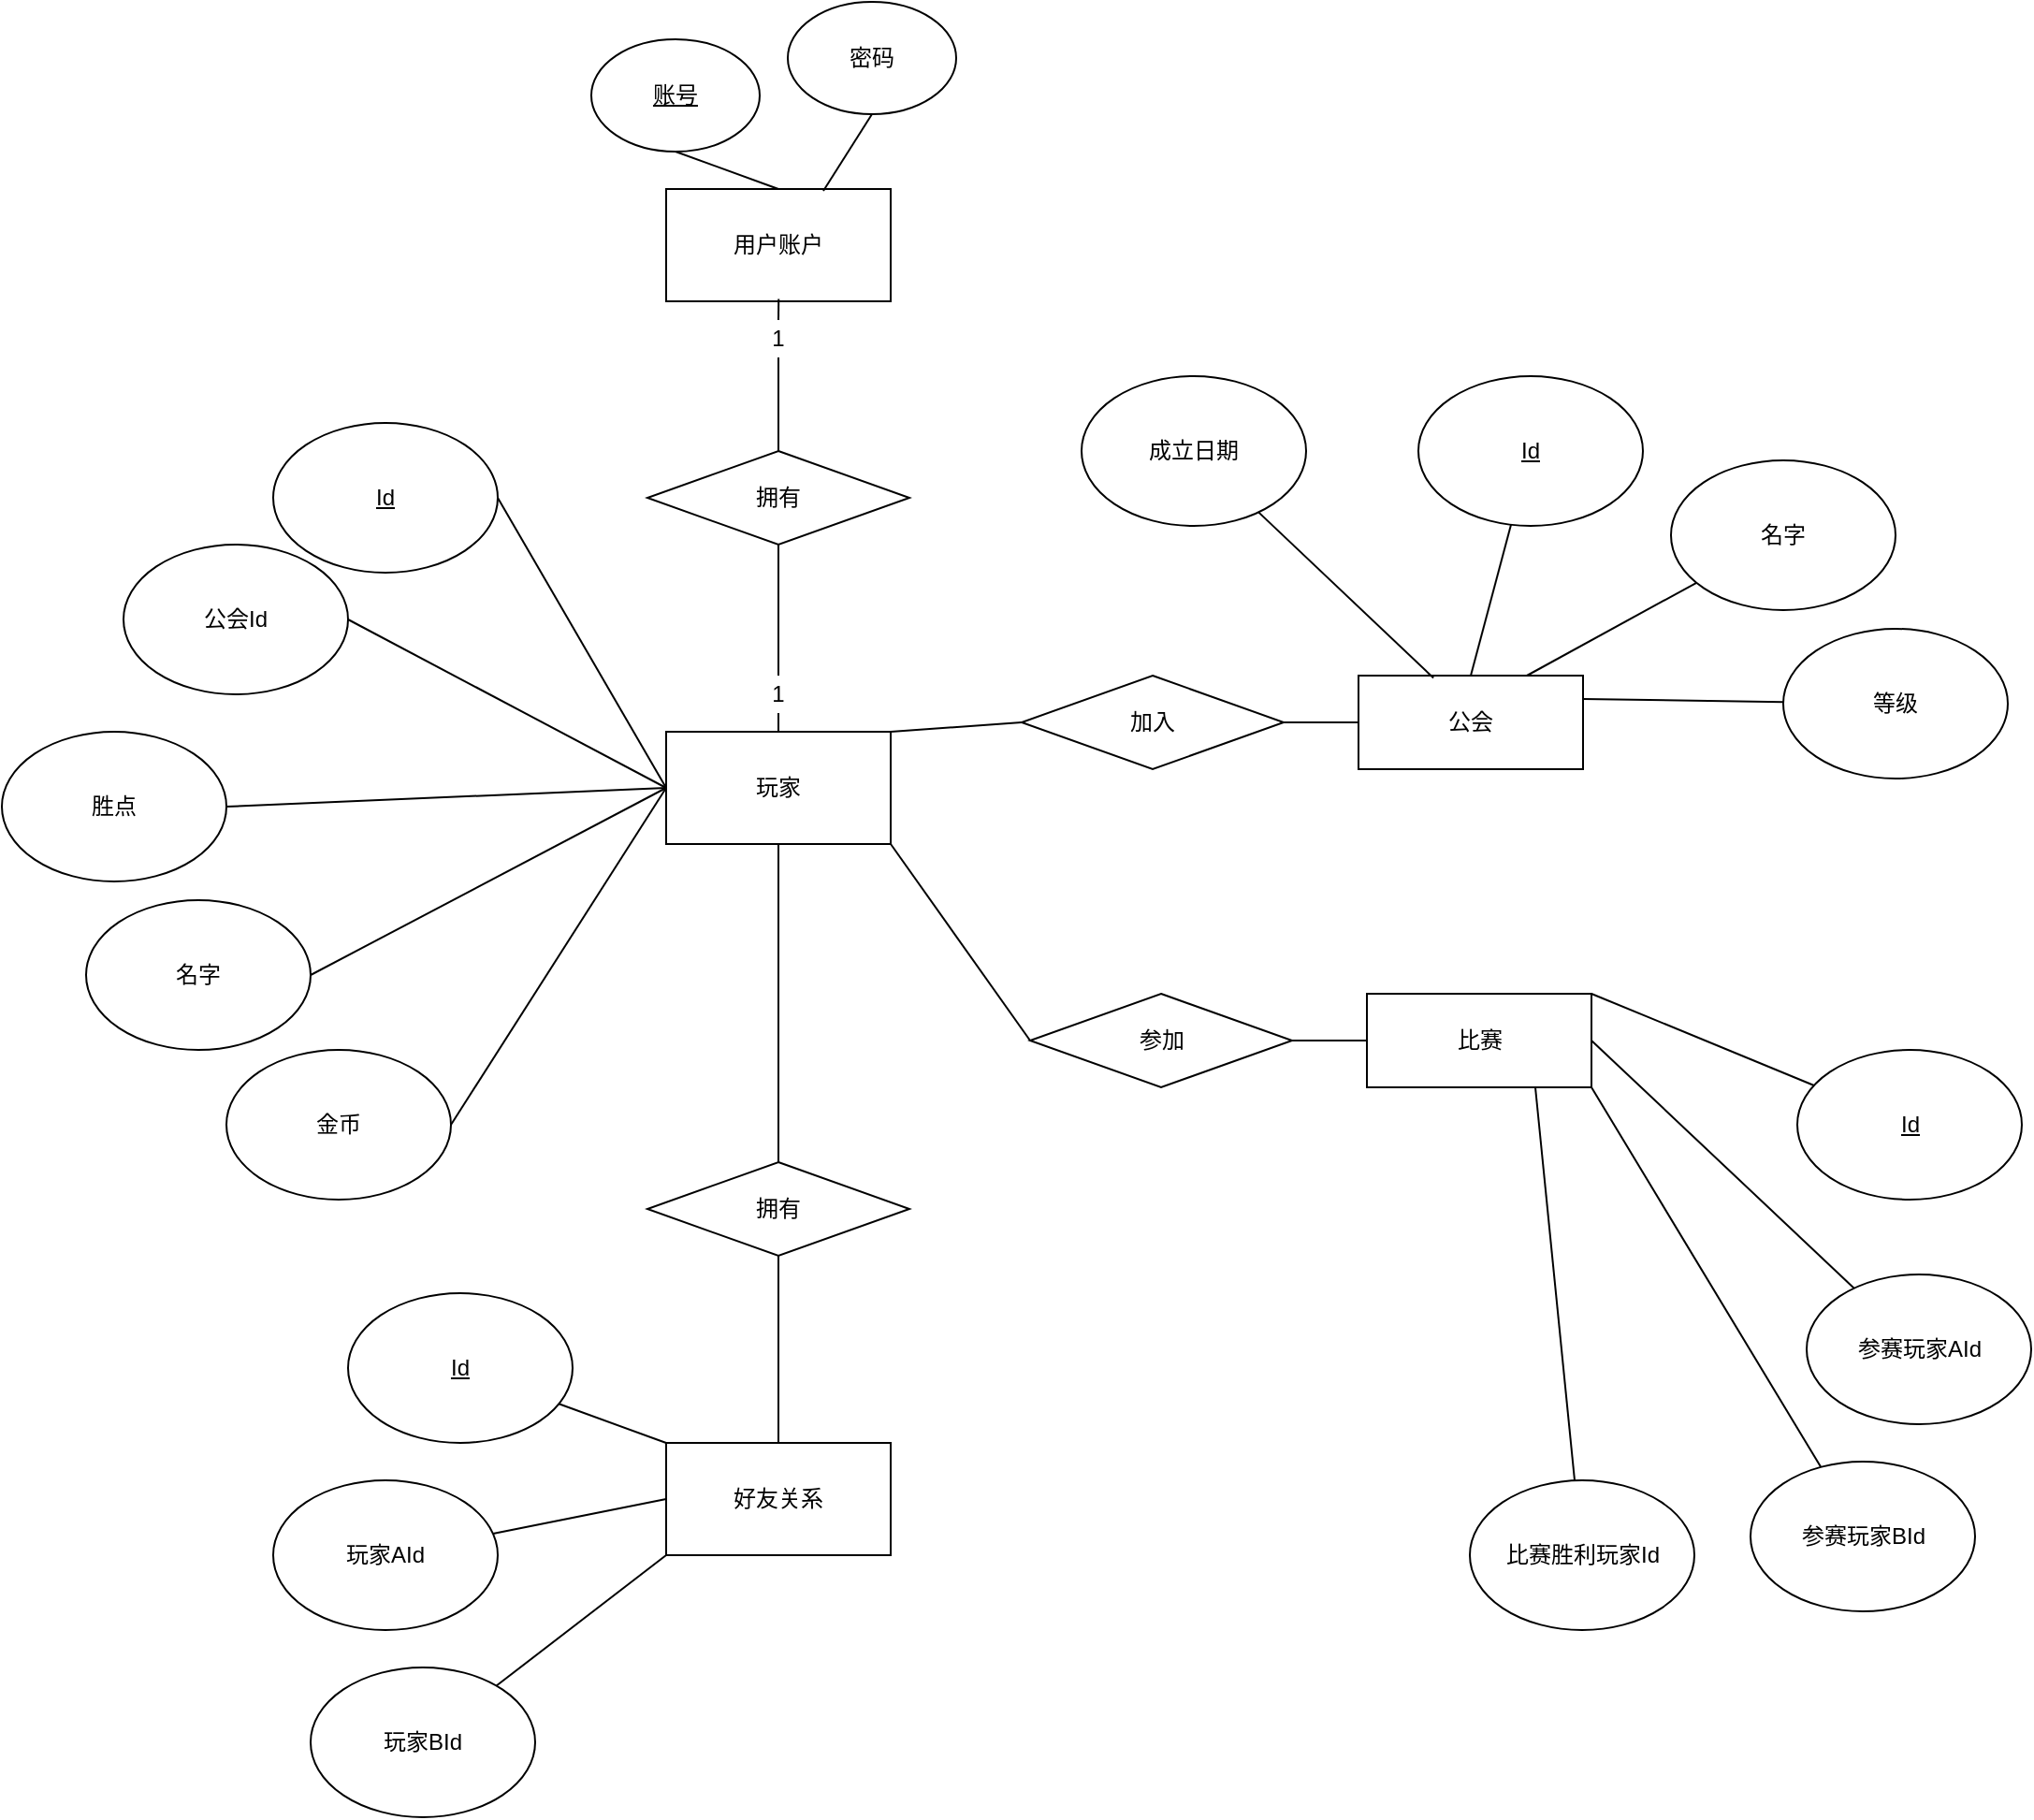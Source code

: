 <mxfile version="14.4.7" type="github">
  <diagram id="R2lEEEUBdFMjLlhIrx00" name="Page-1">
    <mxGraphModel dx="2838" dy="1212" grid="1" gridSize="10" guides="1" tooltips="1" connect="1" arrows="1" fold="1" page="1" pageScale="1" pageWidth="850" pageHeight="1100" math="0" shadow="0" extFonts="Permanent Marker^https://fonts.googleapis.com/css?family=Permanent+Marker">
      <root>
        <mxCell id="0" />
        <mxCell id="1" parent="0" />
        <mxCell id="vkFkrPYaUuaXuIz3o4dd-1" value="玩家" style="rounded=0;whiteSpace=wrap;html=1;" vertex="1" parent="1">
          <mxGeometry x="-45" y="390" width="120" height="60" as="geometry" />
        </mxCell>
        <mxCell id="vkFkrPYaUuaXuIz3o4dd-2" value="用户账户" style="rounded=0;whiteSpace=wrap;html=1;" vertex="1" parent="1">
          <mxGeometry x="-45" y="100" width="120" height="60" as="geometry" />
        </mxCell>
        <mxCell id="vkFkrPYaUuaXuIz3o4dd-4" value="" style="endArrow=none;html=1;entryX=0.5;entryY=0;entryDx=0;entryDy=0;exitX=0.5;exitY=1;exitDx=0;exitDy=0;" edge="1" parent="1" source="vkFkrPYaUuaXuIz3o4dd-5" target="vkFkrPYaUuaXuIz3o4dd-2">
          <mxGeometry width="50" height="50" relative="1" as="geometry">
            <mxPoint x="15" y="130" as="sourcePoint" />
            <mxPoint x="25" y="340" as="targetPoint" />
          </mxGeometry>
        </mxCell>
        <mxCell id="vkFkrPYaUuaXuIz3o4dd-5" value="&lt;u&gt;账号&lt;/u&gt;" style="ellipse;whiteSpace=wrap;html=1;" vertex="1" parent="1">
          <mxGeometry x="-85" y="20" width="90" height="60" as="geometry" />
        </mxCell>
        <mxCell id="vkFkrPYaUuaXuIz3o4dd-7" value="" style="endArrow=none;html=1;entryX=0.7;entryY=0.017;entryDx=0;entryDy=0;exitX=0.5;exitY=1;exitDx=0;exitDy=0;entryPerimeter=0;" edge="1" parent="1" source="vkFkrPYaUuaXuIz3o4dd-8" target="vkFkrPYaUuaXuIz3o4dd-2">
          <mxGeometry width="50" height="50" relative="1" as="geometry">
            <mxPoint x="120" y="110" as="sourcePoint" />
            <mxPoint x="120" y="150" as="targetPoint" />
          </mxGeometry>
        </mxCell>
        <mxCell id="vkFkrPYaUuaXuIz3o4dd-8" value="密码" style="ellipse;whiteSpace=wrap;html=1;" vertex="1" parent="1">
          <mxGeometry x="20" width="90" height="60" as="geometry" />
        </mxCell>
        <mxCell id="vkFkrPYaUuaXuIz3o4dd-9" value="" style="endArrow=none;html=1;entryX=0.5;entryY=1;entryDx=0;entryDy=0;exitX=0.5;exitY=0;exitDx=0;exitDy=0;" edge="1" parent="1" source="vkFkrPYaUuaXuIz3o4dd-13" target="vkFkrPYaUuaXuIz3o4dd-10">
          <mxGeometry width="50" height="50" relative="1" as="geometry">
            <mxPoint x="-25" y="390" as="sourcePoint" />
            <mxPoint x="25" y="340" as="targetPoint" />
          </mxGeometry>
        </mxCell>
        <mxCell id="vkFkrPYaUuaXuIz3o4dd-10" value="1" style="text;html=1;strokeColor=none;fillColor=none;align=center;verticalAlign=middle;whiteSpace=wrap;rounded=0;" vertex="1" parent="1">
          <mxGeometry x="-5" y="170" width="40" height="20" as="geometry" />
        </mxCell>
        <mxCell id="vkFkrPYaUuaXuIz3o4dd-12" value="" style="endArrow=none;html=1;entryX=0.5;entryY=0;entryDx=0;entryDy=0;exitX=0.501;exitY=0.979;exitDx=0;exitDy=0;exitPerimeter=0;" edge="1" parent="1" source="vkFkrPYaUuaXuIz3o4dd-2" target="vkFkrPYaUuaXuIz3o4dd-10">
          <mxGeometry width="50" height="50" relative="1" as="geometry">
            <mxPoint x="-5" y="300" as="sourcePoint" />
            <mxPoint x="45" y="250" as="targetPoint" />
          </mxGeometry>
        </mxCell>
        <mxCell id="vkFkrPYaUuaXuIz3o4dd-13" value="拥有" style="rhombus;whiteSpace=wrap;html=1;" vertex="1" parent="1">
          <mxGeometry x="-55" y="240" width="140" height="50" as="geometry" />
        </mxCell>
        <mxCell id="vkFkrPYaUuaXuIz3o4dd-15" value="" style="endArrow=none;html=1;exitX=0.5;exitY=1;exitDx=0;exitDy=0;entryX=0.5;entryY=0;entryDx=0;entryDy=0;" edge="1" parent="1" source="vkFkrPYaUuaXuIz3o4dd-13" target="vkFkrPYaUuaXuIz3o4dd-16">
          <mxGeometry width="50" height="50" relative="1" as="geometry">
            <mxPoint x="-48.36" y="288.8" as="sourcePoint" />
            <mxPoint x="-5" y="340" as="targetPoint" />
          </mxGeometry>
        </mxCell>
        <mxCell id="vkFkrPYaUuaXuIz3o4dd-16" value="1" style="text;html=1;strokeColor=none;fillColor=none;align=center;verticalAlign=middle;whiteSpace=wrap;rounded=0;" vertex="1" parent="1">
          <mxGeometry x="-5" y="360" width="40" height="20" as="geometry" />
        </mxCell>
        <mxCell id="vkFkrPYaUuaXuIz3o4dd-17" value="" style="endArrow=none;html=1;exitX=0.5;exitY=0;exitDx=0;exitDy=0;entryX=0.5;entryY=1;entryDx=0;entryDy=0;" edge="1" parent="1" source="vkFkrPYaUuaXuIz3o4dd-1" target="vkFkrPYaUuaXuIz3o4dd-16">
          <mxGeometry width="50" height="50" relative="1" as="geometry">
            <mxPoint x="25" y="290" as="sourcePoint" />
            <mxPoint x="15" y="360" as="targetPoint" />
          </mxGeometry>
        </mxCell>
        <mxCell id="vkFkrPYaUuaXuIz3o4dd-19" value="&lt;u&gt;Id&lt;/u&gt;" style="ellipse;whiteSpace=wrap;html=1;" vertex="1" parent="1">
          <mxGeometry x="-255" y="225" width="120" height="80" as="geometry" />
        </mxCell>
        <mxCell id="vkFkrPYaUuaXuIz3o4dd-20" value="" style="endArrow=none;html=1;exitX=1;exitY=0.5;exitDx=0;exitDy=0;entryX=0;entryY=0.5;entryDx=0;entryDy=0;" edge="1" parent="1" source="vkFkrPYaUuaXuIz3o4dd-19" target="vkFkrPYaUuaXuIz3o4dd-1">
          <mxGeometry width="50" height="50" relative="1" as="geometry">
            <mxPoint x="-55" y="350" as="sourcePoint" />
            <mxPoint x="-50" y="410" as="targetPoint" />
          </mxGeometry>
        </mxCell>
        <mxCell id="vkFkrPYaUuaXuIz3o4dd-21" value="名字" style="ellipse;whiteSpace=wrap;html=1;" vertex="1" parent="1">
          <mxGeometry x="-355" y="480" width="120" height="80" as="geometry" />
        </mxCell>
        <mxCell id="vkFkrPYaUuaXuIz3o4dd-22" value="" style="endArrow=none;html=1;exitX=1;exitY=0.5;exitDx=0;exitDy=0;entryX=0;entryY=0.5;entryDx=0;entryDy=0;" edge="1" parent="1" source="vkFkrPYaUuaXuIz3o4dd-21" target="vkFkrPYaUuaXuIz3o4dd-1">
          <mxGeometry width="50" height="50" relative="1" as="geometry">
            <mxPoint x="-45" y="440" as="sourcePoint" />
            <mxPoint x="-35" y="480" as="targetPoint" />
          </mxGeometry>
        </mxCell>
        <mxCell id="vkFkrPYaUuaXuIz3o4dd-34" value="好友关系" style="rounded=0;whiteSpace=wrap;html=1;" vertex="1" parent="1">
          <mxGeometry x="-45" y="770" width="120" height="60" as="geometry" />
        </mxCell>
        <mxCell id="vkFkrPYaUuaXuIz3o4dd-36" value="" style="endArrow=none;html=1;exitX=0;exitY=0;exitDx=0;exitDy=0;" edge="1" parent="1" source="vkFkrPYaUuaXuIz3o4dd-34" target="vkFkrPYaUuaXuIz3o4dd-37">
          <mxGeometry width="50" height="50" relative="1" as="geometry">
            <mxPoint x="235" y="650" as="sourcePoint" />
            <mxPoint x="-105" y="750" as="targetPoint" />
          </mxGeometry>
        </mxCell>
        <mxCell id="vkFkrPYaUuaXuIz3o4dd-37" value="&lt;u&gt;Id&lt;/u&gt;" style="ellipse;whiteSpace=wrap;html=1;" vertex="1" parent="1">
          <mxGeometry x="-215" y="690" width="120" height="80" as="geometry" />
        </mxCell>
        <mxCell id="vkFkrPYaUuaXuIz3o4dd-38" value="" style="endArrow=none;html=1;exitX=0;exitY=0.5;exitDx=0;exitDy=0;" edge="1" parent="1" source="vkFkrPYaUuaXuIz3o4dd-34" target="vkFkrPYaUuaXuIz3o4dd-39">
          <mxGeometry width="50" height="50" relative="1" as="geometry">
            <mxPoint x="235" y="650" as="sourcePoint" />
            <mxPoint x="-135" y="790" as="targetPoint" />
          </mxGeometry>
        </mxCell>
        <mxCell id="vkFkrPYaUuaXuIz3o4dd-39" value="玩家AId" style="ellipse;whiteSpace=wrap;html=1;" vertex="1" parent="1">
          <mxGeometry x="-255" y="790" width="120" height="80" as="geometry" />
        </mxCell>
        <mxCell id="vkFkrPYaUuaXuIz3o4dd-40" value="" style="endArrow=none;html=1;exitX=0;exitY=1;exitDx=0;exitDy=0;" edge="1" parent="1" source="vkFkrPYaUuaXuIz3o4dd-34" target="vkFkrPYaUuaXuIz3o4dd-41">
          <mxGeometry width="50" height="50" relative="1" as="geometry">
            <mxPoint x="225" y="740" as="sourcePoint" />
            <mxPoint x="-195" y="900" as="targetPoint" />
          </mxGeometry>
        </mxCell>
        <mxCell id="vkFkrPYaUuaXuIz3o4dd-41" value="玩家BId" style="ellipse;whiteSpace=wrap;html=1;" vertex="1" parent="1">
          <mxGeometry x="-235" y="890" width="120" height="80" as="geometry" />
        </mxCell>
        <mxCell id="vkFkrPYaUuaXuIz3o4dd-42" value="" style="endArrow=none;html=1;exitX=0.5;exitY=0;exitDx=0;exitDy=0;entryX=0.5;entryY=1;entryDx=0;entryDy=0;" edge="1" parent="1" source="vkFkrPYaUuaXuIz3o4dd-34" target="vkFkrPYaUuaXuIz3o4dd-44">
          <mxGeometry width="50" height="50" relative="1" as="geometry">
            <mxPoint x="470" y="750" as="sourcePoint" />
            <mxPoint x="260" y="730" as="targetPoint" />
          </mxGeometry>
        </mxCell>
        <mxCell id="vkFkrPYaUuaXuIz3o4dd-44" value="拥有" style="rhombus;whiteSpace=wrap;html=1;" vertex="1" parent="1">
          <mxGeometry x="-55" y="620" width="140" height="50" as="geometry" />
        </mxCell>
        <mxCell id="vkFkrPYaUuaXuIz3o4dd-45" value="" style="endArrow=none;html=1;exitX=0.5;exitY=0;exitDx=0;exitDy=0;entryX=0.5;entryY=1;entryDx=0;entryDy=0;" edge="1" parent="1" source="vkFkrPYaUuaXuIz3o4dd-44" target="vkFkrPYaUuaXuIz3o4dd-1">
          <mxGeometry width="50" height="50" relative="1" as="geometry">
            <mxPoint x="470" y="680" as="sourcePoint" />
            <mxPoint x="520" y="630" as="targetPoint" />
          </mxGeometry>
        </mxCell>
        <mxCell id="vkFkrPYaUuaXuIz3o4dd-47" value="比赛" style="rounded=0;whiteSpace=wrap;html=1;" vertex="1" parent="1">
          <mxGeometry x="329.5" y="530" width="120" height="50" as="geometry" />
        </mxCell>
        <mxCell id="vkFkrPYaUuaXuIz3o4dd-48" value="" style="endArrow=none;html=1;exitX=1;exitY=0;exitDx=0;exitDy=0;" edge="1" parent="1" source="vkFkrPYaUuaXuIz3o4dd-47" target="vkFkrPYaUuaXuIz3o4dd-49">
          <mxGeometry width="50" height="50" relative="1" as="geometry">
            <mxPoint x="150" y="660" as="sourcePoint" />
            <mxPoint x="410" y="670" as="targetPoint" />
          </mxGeometry>
        </mxCell>
        <mxCell id="vkFkrPYaUuaXuIz3o4dd-49" value="&lt;u&gt;Id&lt;/u&gt;" style="ellipse;whiteSpace=wrap;html=1;" vertex="1" parent="1">
          <mxGeometry x="559.5" y="560" width="120" height="80" as="geometry" />
        </mxCell>
        <mxCell id="vkFkrPYaUuaXuIz3o4dd-50" value="" style="endArrow=none;html=1;exitX=1;exitY=0.5;exitDx=0;exitDy=0;" edge="1" parent="1" source="vkFkrPYaUuaXuIz3o4dd-47" target="vkFkrPYaUuaXuIz3o4dd-51">
          <mxGeometry width="50" height="50" relative="1" as="geometry">
            <mxPoint x="150" y="660" as="sourcePoint" />
            <mxPoint x="360" y="770" as="targetPoint" />
          </mxGeometry>
        </mxCell>
        <mxCell id="vkFkrPYaUuaXuIz3o4dd-51" value="参赛玩家AId" style="ellipse;whiteSpace=wrap;html=1;" vertex="1" parent="1">
          <mxGeometry x="564.5" y="680" width="120" height="80" as="geometry" />
        </mxCell>
        <mxCell id="vkFkrPYaUuaXuIz3o4dd-52" value="" style="endArrow=none;html=1;exitX=1;exitY=1;exitDx=0;exitDy=0;" edge="1" parent="1" source="vkFkrPYaUuaXuIz3o4dd-47" target="vkFkrPYaUuaXuIz3o4dd-53">
          <mxGeometry width="50" height="50" relative="1" as="geometry">
            <mxPoint x="150" y="660" as="sourcePoint" />
            <mxPoint x="380" y="860" as="targetPoint" />
          </mxGeometry>
        </mxCell>
        <mxCell id="vkFkrPYaUuaXuIz3o4dd-53" value="参赛玩家BId" style="ellipse;whiteSpace=wrap;html=1;" vertex="1" parent="1">
          <mxGeometry x="534.5" y="780" width="120" height="80" as="geometry" />
        </mxCell>
        <mxCell id="vkFkrPYaUuaXuIz3o4dd-54" value="" style="endArrow=none;html=1;exitX=0.75;exitY=1;exitDx=0;exitDy=0;" edge="1" parent="1" source="vkFkrPYaUuaXuIz3o4dd-47" target="vkFkrPYaUuaXuIz3o4dd-55">
          <mxGeometry width="50" height="50" relative="1" as="geometry">
            <mxPoint x="150" y="660" as="sourcePoint" />
            <mxPoint x="280" y="870" as="targetPoint" />
          </mxGeometry>
        </mxCell>
        <mxCell id="vkFkrPYaUuaXuIz3o4dd-55" value="比赛胜利玩家Id" style="ellipse;whiteSpace=wrap;html=1;" vertex="1" parent="1">
          <mxGeometry x="384.5" y="790" width="120" height="80" as="geometry" />
        </mxCell>
        <mxCell id="vkFkrPYaUuaXuIz3o4dd-56" value="" style="endArrow=none;html=1;exitX=0;exitY=0.5;exitDx=0;exitDy=0;entryX=1;entryY=0.5;entryDx=0;entryDy=0;" edge="1" parent="1" target="vkFkrPYaUuaXuIz3o4dd-57" source="vkFkrPYaUuaXuIz3o4dd-47">
          <mxGeometry width="50" height="50" relative="1" as="geometry">
            <mxPoint x="145" y="710.0" as="sourcePoint" />
            <mxPoint x="390" y="670" as="targetPoint" />
          </mxGeometry>
        </mxCell>
        <mxCell id="vkFkrPYaUuaXuIz3o4dd-57" value="参加" style="rhombus;whiteSpace=wrap;html=1;" vertex="1" parent="1">
          <mxGeometry x="149.5" y="530" width="140" height="50" as="geometry" />
        </mxCell>
        <mxCell id="vkFkrPYaUuaXuIz3o4dd-58" value="" style="endArrow=none;html=1;exitX=0;exitY=0.5;exitDx=0;exitDy=0;entryX=1;entryY=1;entryDx=0;entryDy=0;" edge="1" parent="1" source="vkFkrPYaUuaXuIz3o4dd-57" target="vkFkrPYaUuaXuIz3o4dd-1">
          <mxGeometry width="50" height="50" relative="1" as="geometry">
            <mxPoint x="600" y="690" as="sourcePoint" />
            <mxPoint x="80" y="440" as="targetPoint" />
          </mxGeometry>
        </mxCell>
        <mxCell id="vkFkrPYaUuaXuIz3o4dd-59" value="公会" style="rounded=0;whiteSpace=wrap;html=1;" vertex="1" parent="1">
          <mxGeometry x="325" y="360" width="120" height="50" as="geometry" />
        </mxCell>
        <mxCell id="vkFkrPYaUuaXuIz3o4dd-61" value="" style="endArrow=none;html=1;exitX=0.5;exitY=0;exitDx=0;exitDy=0;" edge="1" parent="1" target="vkFkrPYaUuaXuIz3o4dd-62" source="vkFkrPYaUuaXuIz3o4dd-59">
          <mxGeometry width="50" height="50" relative="1" as="geometry">
            <mxPoint x="310" y="-25" as="sourcePoint" />
            <mxPoint x="310" y="105" as="targetPoint" />
          </mxGeometry>
        </mxCell>
        <mxCell id="vkFkrPYaUuaXuIz3o4dd-62" value="&lt;u&gt;Id&lt;/u&gt;" style="ellipse;whiteSpace=wrap;html=1;" vertex="1" parent="1">
          <mxGeometry x="357" y="200" width="120" height="80" as="geometry" />
        </mxCell>
        <mxCell id="vkFkrPYaUuaXuIz3o4dd-63" value="公会Id" style="ellipse;whiteSpace=wrap;html=1;" vertex="1" parent="1">
          <mxGeometry x="-335" y="290" width="120" height="80" as="geometry" />
        </mxCell>
        <mxCell id="vkFkrPYaUuaXuIz3o4dd-64" value="" style="endArrow=none;html=1;exitX=1;exitY=0.5;exitDx=0;exitDy=0;entryX=0;entryY=0.5;entryDx=0;entryDy=0;" edge="1" parent="1" source="vkFkrPYaUuaXuIz3o4dd-63" target="vkFkrPYaUuaXuIz3o4dd-1">
          <mxGeometry width="50" height="50" relative="1" as="geometry">
            <mxPoint x="-85" y="400" as="sourcePoint" />
            <mxPoint x="-50" y="400" as="targetPoint" />
          </mxGeometry>
        </mxCell>
        <mxCell id="vkFkrPYaUuaXuIz3o4dd-65" value="" style="endArrow=none;html=1;exitX=0;exitY=0.5;exitDx=0;exitDy=0;entryX=1;entryY=0.5;entryDx=0;entryDy=0;" edge="1" parent="1" target="vkFkrPYaUuaXuIz3o4dd-66" source="vkFkrPYaUuaXuIz3o4dd-59">
          <mxGeometry width="50" height="50" relative="1" as="geometry">
            <mxPoint x="260" y="590" as="sourcePoint" />
            <mxPoint x="400" y="560" as="targetPoint" />
          </mxGeometry>
        </mxCell>
        <mxCell id="vkFkrPYaUuaXuIz3o4dd-66" value="加入" style="rhombus;whiteSpace=wrap;html=1;" vertex="1" parent="1">
          <mxGeometry x="145" y="360" width="140" height="50" as="geometry" />
        </mxCell>
        <mxCell id="vkFkrPYaUuaXuIz3o4dd-67" value="" style="endArrow=none;html=1;exitX=0;exitY=0.5;exitDx=0;exitDy=0;entryX=1;entryY=0;entryDx=0;entryDy=0;" edge="1" parent="1" source="vkFkrPYaUuaXuIz3o4dd-66" target="vkFkrPYaUuaXuIz3o4dd-1">
          <mxGeometry width="50" height="50" relative="1" as="geometry">
            <mxPoint x="610" y="580" as="sourcePoint" />
            <mxPoint x="67.5" y="350" as="targetPoint" />
          </mxGeometry>
        </mxCell>
        <mxCell id="vkFkrPYaUuaXuIz3o4dd-68" value="" style="endArrow=none;html=1;exitX=0.75;exitY=0;exitDx=0;exitDy=0;" edge="1" parent="1" target="vkFkrPYaUuaXuIz3o4dd-69" source="vkFkrPYaUuaXuIz3o4dd-59">
          <mxGeometry width="50" height="50" relative="1" as="geometry">
            <mxPoint x="455" y="235" as="sourcePoint" />
            <mxPoint x="405" y="140" as="targetPoint" />
          </mxGeometry>
        </mxCell>
        <mxCell id="vkFkrPYaUuaXuIz3o4dd-69" value="名字" style="ellipse;whiteSpace=wrap;html=1;" vertex="1" parent="1">
          <mxGeometry x="492" y="245" width="120" height="80" as="geometry" />
        </mxCell>
        <mxCell id="vkFkrPYaUuaXuIz3o4dd-70" value="" style="endArrow=none;html=1;exitX=1;exitY=0.25;exitDx=0;exitDy=0;" edge="1" parent="1" target="vkFkrPYaUuaXuIz3o4dd-71" source="vkFkrPYaUuaXuIz3o4dd-59">
          <mxGeometry width="50" height="50" relative="1" as="geometry">
            <mxPoint x="450" y="250" as="sourcePoint" />
            <mxPoint x="465" y="190" as="targetPoint" />
          </mxGeometry>
        </mxCell>
        <mxCell id="vkFkrPYaUuaXuIz3o4dd-71" value="等级" style="ellipse;whiteSpace=wrap;html=1;" vertex="1" parent="1">
          <mxGeometry x="552" y="335" width="120" height="80" as="geometry" />
        </mxCell>
        <mxCell id="vkFkrPYaUuaXuIz3o4dd-72" value="" style="endArrow=none;html=1;exitX=0.334;exitY=0.025;exitDx=0;exitDy=0;exitPerimeter=0;" edge="1" parent="1" target="vkFkrPYaUuaXuIz3o4dd-73" source="vkFkrPYaUuaXuIz3o4dd-59">
          <mxGeometry width="50" height="50" relative="1" as="geometry">
            <mxPoint x="75" y="155" as="sourcePoint" />
            <mxPoint x="90" y="95" as="targetPoint" />
          </mxGeometry>
        </mxCell>
        <mxCell id="vkFkrPYaUuaXuIz3o4dd-73" value="成立日期" style="ellipse;whiteSpace=wrap;html=1;" vertex="1" parent="1">
          <mxGeometry x="177" y="200" width="120" height="80" as="geometry" />
        </mxCell>
        <mxCell id="vkFkrPYaUuaXuIz3o4dd-74" value="金币" style="ellipse;whiteSpace=wrap;html=1;" vertex="1" parent="1">
          <mxGeometry x="-280" y="560" width="120" height="80" as="geometry" />
        </mxCell>
        <mxCell id="vkFkrPYaUuaXuIz3o4dd-75" value="" style="endArrow=none;html=1;exitX=1;exitY=0.5;exitDx=0;exitDy=0;entryX=0;entryY=0.5;entryDx=0;entryDy=0;" edge="1" parent="1" source="vkFkrPYaUuaXuIz3o4dd-74" target="vkFkrPYaUuaXuIz3o4dd-1">
          <mxGeometry width="50" height="50" relative="1" as="geometry">
            <mxPoint x="-35" y="530" as="sourcePoint" />
            <mxPoint x="-35" y="540" as="targetPoint" />
          </mxGeometry>
        </mxCell>
        <mxCell id="vkFkrPYaUuaXuIz3o4dd-76" value="胜点" style="ellipse;whiteSpace=wrap;html=1;" vertex="1" parent="1">
          <mxGeometry x="-400" y="390" width="120" height="80" as="geometry" />
        </mxCell>
        <mxCell id="vkFkrPYaUuaXuIz3o4dd-77" value="" style="endArrow=none;html=1;exitX=1;exitY=0.5;exitDx=0;exitDy=0;entryX=0;entryY=0.5;entryDx=0;entryDy=0;" edge="1" parent="1" source="vkFkrPYaUuaXuIz3o4dd-76" target="vkFkrPYaUuaXuIz3o4dd-1">
          <mxGeometry width="50" height="50" relative="1" as="geometry">
            <mxPoint x="-25" y="540" as="sourcePoint" />
            <mxPoint x="-5" y="460" as="targetPoint" />
          </mxGeometry>
        </mxCell>
      </root>
    </mxGraphModel>
  </diagram>
</mxfile>
